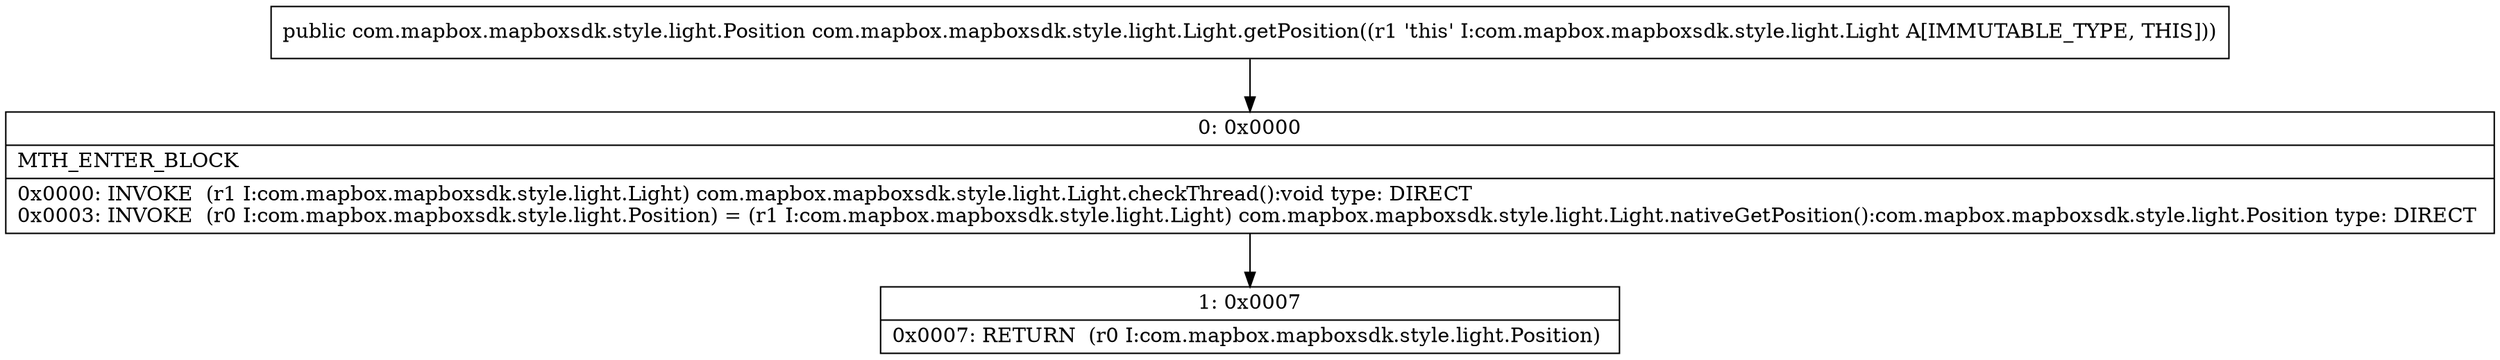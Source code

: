 digraph "CFG forcom.mapbox.mapboxsdk.style.light.Light.getPosition()Lcom\/mapbox\/mapboxsdk\/style\/light\/Position;" {
Node_0 [shape=record,label="{0\:\ 0x0000|MTH_ENTER_BLOCK\l|0x0000: INVOKE  (r1 I:com.mapbox.mapboxsdk.style.light.Light) com.mapbox.mapboxsdk.style.light.Light.checkThread():void type: DIRECT \l0x0003: INVOKE  (r0 I:com.mapbox.mapboxsdk.style.light.Position) = (r1 I:com.mapbox.mapboxsdk.style.light.Light) com.mapbox.mapboxsdk.style.light.Light.nativeGetPosition():com.mapbox.mapboxsdk.style.light.Position type: DIRECT \l}"];
Node_1 [shape=record,label="{1\:\ 0x0007|0x0007: RETURN  (r0 I:com.mapbox.mapboxsdk.style.light.Position) \l}"];
MethodNode[shape=record,label="{public com.mapbox.mapboxsdk.style.light.Position com.mapbox.mapboxsdk.style.light.Light.getPosition((r1 'this' I:com.mapbox.mapboxsdk.style.light.Light A[IMMUTABLE_TYPE, THIS])) }"];
MethodNode -> Node_0;
Node_0 -> Node_1;
}

